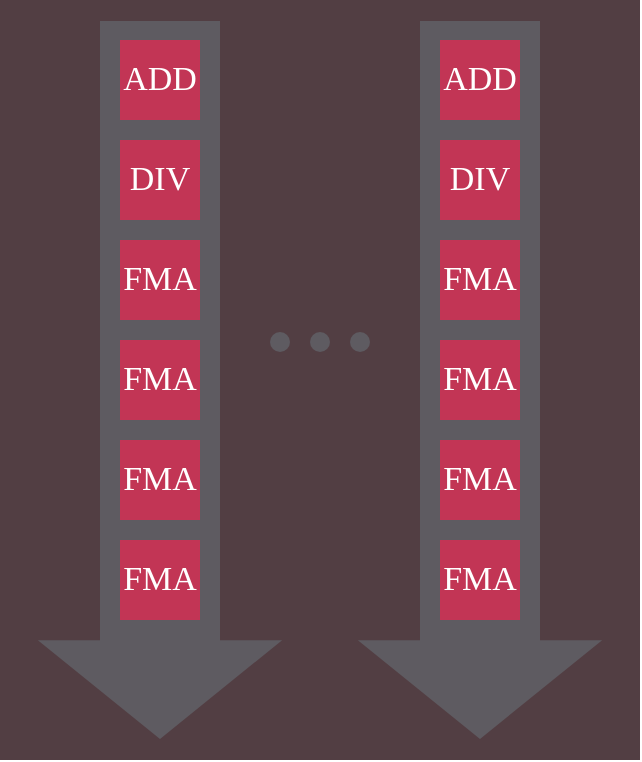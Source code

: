 <mxfile>
    <diagram id="zBbb_w2fufU70cdOGtND" name="1 oldal">
        <mxGraphModel dx="1397" dy="443" grid="1" gridSize="10" guides="1" tooltips="1" connect="1" arrows="1" fold="1" page="0" pageScale="1" pageWidth="660" pageHeight="610" background="none" math="0" shadow="0">
            <root>
                <mxCell id="0"/>
                <mxCell id="1" parent="0"/>
                <mxCell id="6009" value="" style="rounded=0;whiteSpace=wrap;html=1;fillColor=#523E43;fontColor=#FFFFFF;strokeColor=none;container=0;" vertex="1" parent="1">
                    <mxGeometry width="320" height="380" as="geometry"/>
                </mxCell>
                <mxCell id="5985" value="" style="group" vertex="1" connectable="0" parent="1">
                    <mxGeometry x="60" y="10" width="40" height="360" as="geometry"/>
                </mxCell>
                <mxCell id="5947" value="" style="shape=flexArrow;endArrow=classic;html=1;width=60;endSize=16.143;endWidth=61.143;strokeColor=none;fillColor=#5E5B61;startWidth=76.327;startSize=14.046;" edge="1" parent="5985">
                    <mxGeometry width="50" height="50" relative="1" as="geometry">
                        <mxPoint x="20" as="sourcePoint"/>
                        <mxPoint x="20" y="360" as="targetPoint"/>
                    </mxGeometry>
                </mxCell>
                <mxCell id="5951" value="" style="group" vertex="1" connectable="0" parent="5985">
                    <mxGeometry y="10" width="40" height="40" as="geometry"/>
                </mxCell>
                <mxCell id="5948" value="" style="rounded=0;whiteSpace=wrap;html=1;fillColor=#C23555;strokeColor=none;fontColor=#FFFFFF;" vertex="1" parent="5951">
                    <mxGeometry width="40" height="40" as="geometry"/>
                </mxCell>
                <mxCell id="5950" value="&lt;font face=&quot;Klavika&quot; style=&quot;font-size: 17px;&quot;&gt;ADD&lt;/font&gt;" style="text;html=1;strokeColor=none;fillColor=none;align=center;verticalAlign=middle;whiteSpace=wrap;rounded=0;fontSize=17;fontColor=#FFFFFF;" vertex="1" parent="5951">
                    <mxGeometry y="5" width="40" height="30" as="geometry"/>
                </mxCell>
                <mxCell id="5952" value="FM" style="group" vertex="1" connectable="0" parent="5985">
                    <mxGeometry y="110" width="40" height="40" as="geometry"/>
                </mxCell>
                <mxCell id="5953" value="" style="rounded=0;whiteSpace=wrap;html=1;fillColor=#C23555;strokeColor=none;fontColor=#FFFFFF;" vertex="1" parent="5952">
                    <mxGeometry width="40" height="40" as="geometry"/>
                </mxCell>
                <mxCell id="5954" value="&lt;font face=&quot;Klavika&quot; style=&quot;font-size: 17px;&quot;&gt;FMA&lt;/font&gt;" style="text;html=1;strokeColor=none;fillColor=none;align=center;verticalAlign=middle;whiteSpace=wrap;rounded=0;fontSize=17;fontColor=#FFFFFF;" vertex="1" parent="5952">
                    <mxGeometry y="5" width="40" height="30" as="geometry"/>
                </mxCell>
                <mxCell id="5955" value="FM" style="group" vertex="1" connectable="0" parent="5985">
                    <mxGeometry y="160" width="40" height="40" as="geometry"/>
                </mxCell>
                <mxCell id="5956" value="" style="rounded=0;whiteSpace=wrap;html=1;fillColor=#C23555;strokeColor=none;fontColor=#FFFFFF;" vertex="1" parent="5955">
                    <mxGeometry width="40" height="40" as="geometry"/>
                </mxCell>
                <mxCell id="5957" value="&lt;font face=&quot;Klavika&quot; style=&quot;font-size: 17px;&quot;&gt;FMA&lt;/font&gt;" style="text;html=1;strokeColor=none;fillColor=none;align=center;verticalAlign=middle;whiteSpace=wrap;rounded=0;fontSize=17;fontColor=#FFFFFF;" vertex="1" parent="5955">
                    <mxGeometry y="5" width="40" height="30" as="geometry"/>
                </mxCell>
                <mxCell id="5964" value="FM" style="group" vertex="1" connectable="0" parent="5985">
                    <mxGeometry y="210" width="40" height="40" as="geometry"/>
                </mxCell>
                <mxCell id="5965" value="" style="rounded=0;whiteSpace=wrap;html=1;fillColor=#C23555;strokeColor=none;fontColor=#FFFFFF;" vertex="1" parent="5964">
                    <mxGeometry width="40" height="40" as="geometry"/>
                </mxCell>
                <mxCell id="5966" value="&lt;font face=&quot;Klavika&quot; style=&quot;font-size: 17px;&quot;&gt;FMA&lt;/font&gt;" style="text;html=1;strokeColor=none;fillColor=none;align=center;verticalAlign=middle;whiteSpace=wrap;rounded=0;fontSize=17;fontColor=#FFFFFF;" vertex="1" parent="5964">
                    <mxGeometry y="5" width="40" height="30" as="geometry"/>
                </mxCell>
                <mxCell id="5967" value="FM" style="group" vertex="1" connectable="0" parent="5985">
                    <mxGeometry y="260" width="40" height="40" as="geometry"/>
                </mxCell>
                <mxCell id="5968" value="" style="rounded=0;whiteSpace=wrap;html=1;fillColor=#C23555;strokeColor=none;fontColor=#FFFFFF;" vertex="1" parent="5967">
                    <mxGeometry width="40" height="40" as="geometry"/>
                </mxCell>
                <mxCell id="5969" value="&lt;font face=&quot;Klavika&quot; style=&quot;font-size: 17px;&quot;&gt;FMA&lt;/font&gt;" style="text;html=1;strokeColor=none;fillColor=none;align=center;verticalAlign=middle;whiteSpace=wrap;rounded=0;fontSize=17;fontColor=#FFFFFF;" vertex="1" parent="5967">
                    <mxGeometry y="5" width="40" height="30" as="geometry"/>
                </mxCell>
                <mxCell id="5982" value="" style="group" vertex="1" connectable="0" parent="5985">
                    <mxGeometry y="60" width="40" height="40" as="geometry"/>
                </mxCell>
                <mxCell id="5983" value="" style="rounded=0;whiteSpace=wrap;html=1;fillColor=#C23555;strokeColor=none;fontColor=#FFFFFF;" vertex="1" parent="5982">
                    <mxGeometry width="40" height="40" as="geometry"/>
                </mxCell>
                <mxCell id="5984" value="&lt;font face=&quot;Klavika&quot; style=&quot;font-size: 17px;&quot;&gt;DIV&lt;/font&gt;" style="text;html=1;strokeColor=none;fillColor=none;align=center;verticalAlign=middle;whiteSpace=wrap;rounded=0;fontSize=17;fontColor=#FFFFFF;" vertex="1" parent="5982">
                    <mxGeometry y="5" width="40" height="30" as="geometry"/>
                </mxCell>
                <mxCell id="5986" value="" style="group" vertex="1" connectable="0" parent="1">
                    <mxGeometry x="220" y="10" width="40" height="360" as="geometry"/>
                </mxCell>
                <mxCell id="5987" value="" style="shape=flexArrow;endArrow=classic;html=1;width=60;endSize=16.143;endWidth=61.143;strokeColor=none;fillColor=#5E5B61;startWidth=76.327;startSize=14.046;" edge="1" parent="5986">
                    <mxGeometry width="50" height="50" relative="1" as="geometry">
                        <mxPoint x="20" as="sourcePoint"/>
                        <mxPoint x="20" y="360" as="targetPoint"/>
                    </mxGeometry>
                </mxCell>
                <mxCell id="5988" value="" style="group" vertex="1" connectable="0" parent="5986">
                    <mxGeometry y="10" width="40" height="40" as="geometry"/>
                </mxCell>
                <mxCell id="5989" value="" style="rounded=0;whiteSpace=wrap;html=1;fillColor=#C23555;strokeColor=none;fontColor=#FFFFFF;" vertex="1" parent="5988">
                    <mxGeometry width="40" height="40" as="geometry"/>
                </mxCell>
                <mxCell id="5990" value="&lt;font face=&quot;Klavika&quot; style=&quot;font-size: 17px;&quot;&gt;ADD&lt;/font&gt;" style="text;html=1;strokeColor=none;fillColor=none;align=center;verticalAlign=middle;whiteSpace=wrap;rounded=0;fontSize=17;fontColor=#FFFFFF;" vertex="1" parent="5988">
                    <mxGeometry y="5" width="40" height="30" as="geometry"/>
                </mxCell>
                <mxCell id="5991" value="FM" style="group" vertex="1" connectable="0" parent="5986">
                    <mxGeometry y="110" width="40" height="40" as="geometry"/>
                </mxCell>
                <mxCell id="5992" value="" style="rounded=0;whiteSpace=wrap;html=1;fillColor=#C23555;strokeColor=none;fontColor=#FFFFFF;" vertex="1" parent="5991">
                    <mxGeometry width="40" height="40" as="geometry"/>
                </mxCell>
                <mxCell id="5993" value="&lt;font face=&quot;Klavika&quot; style=&quot;font-size: 17px;&quot;&gt;FMA&lt;/font&gt;" style="text;html=1;strokeColor=none;fillColor=none;align=center;verticalAlign=middle;whiteSpace=wrap;rounded=0;fontSize=17;fontColor=#FFFFFF;" vertex="1" parent="5991">
                    <mxGeometry y="5" width="40" height="30" as="geometry"/>
                </mxCell>
                <mxCell id="5994" value="FM" style="group" vertex="1" connectable="0" parent="5986">
                    <mxGeometry y="160" width="40" height="40" as="geometry"/>
                </mxCell>
                <mxCell id="5995" value="" style="rounded=0;whiteSpace=wrap;html=1;fillColor=#C23555;strokeColor=none;fontColor=#FFFFFF;" vertex="1" parent="5994">
                    <mxGeometry width="40" height="40" as="geometry"/>
                </mxCell>
                <mxCell id="5996" value="&lt;font face=&quot;Klavika&quot; style=&quot;font-size: 17px;&quot;&gt;FMA&lt;/font&gt;" style="text;html=1;strokeColor=none;fillColor=none;align=center;verticalAlign=middle;whiteSpace=wrap;rounded=0;fontSize=17;fontColor=#FFFFFF;" vertex="1" parent="5994">
                    <mxGeometry y="5" width="40" height="30" as="geometry"/>
                </mxCell>
                <mxCell id="5997" value="FM" style="group" vertex="1" connectable="0" parent="5986">
                    <mxGeometry y="210" width="40" height="40" as="geometry"/>
                </mxCell>
                <mxCell id="5998" value="" style="rounded=0;whiteSpace=wrap;html=1;fillColor=#C23555;strokeColor=none;fontColor=#FFFFFF;" vertex="1" parent="5997">
                    <mxGeometry width="40" height="40" as="geometry"/>
                </mxCell>
                <mxCell id="5999" value="&lt;font face=&quot;Klavika&quot; style=&quot;font-size: 17px;&quot;&gt;FMA&lt;/font&gt;" style="text;html=1;strokeColor=none;fillColor=none;align=center;verticalAlign=middle;whiteSpace=wrap;rounded=0;fontSize=17;fontColor=#FFFFFF;" vertex="1" parent="5997">
                    <mxGeometry y="5" width="40" height="30" as="geometry"/>
                </mxCell>
                <mxCell id="6000" value="FM" style="group" vertex="1" connectable="0" parent="5986">
                    <mxGeometry y="260" width="40" height="40" as="geometry"/>
                </mxCell>
                <mxCell id="6001" value="" style="rounded=0;whiteSpace=wrap;html=1;fillColor=#C23555;strokeColor=none;fontColor=#FFFFFF;" vertex="1" parent="6000">
                    <mxGeometry width="40" height="40" as="geometry"/>
                </mxCell>
                <mxCell id="6002" value="&lt;font face=&quot;Klavika&quot; style=&quot;font-size: 17px;&quot;&gt;FMA&lt;/font&gt;" style="text;html=1;strokeColor=none;fillColor=none;align=center;verticalAlign=middle;whiteSpace=wrap;rounded=0;fontSize=17;fontColor=#FFFFFF;" vertex="1" parent="6000">
                    <mxGeometry y="5" width="40" height="30" as="geometry"/>
                </mxCell>
                <mxCell id="6003" value="" style="group" vertex="1" connectable="0" parent="5986">
                    <mxGeometry y="60" width="40" height="40" as="geometry"/>
                </mxCell>
                <mxCell id="6004" value="" style="rounded=0;whiteSpace=wrap;html=1;fillColor=#C23555;strokeColor=none;fontColor=#FFFFFF;" vertex="1" parent="6003">
                    <mxGeometry width="40" height="40" as="geometry"/>
                </mxCell>
                <mxCell id="6005" value="&lt;font face=&quot;Klavika&quot; style=&quot;font-size: 17px;&quot;&gt;DIV&lt;/font&gt;" style="text;html=1;strokeColor=none;fillColor=none;align=center;verticalAlign=middle;whiteSpace=wrap;rounded=0;fontSize=17;fontColor=#FFFFFF;" vertex="1" parent="6003">
                    <mxGeometry y="5" width="40" height="30" as="geometry"/>
                </mxCell>
                <mxCell id="6006" value="" style="ellipse;whiteSpace=wrap;html=1;aspect=fixed;labelBackgroundColor=default;endArrow=classic;fontSize=11;rounded=1;strokeColor=none;endSize=16.143;fillColor=#5E5B61;startSize=14.046;" vertex="1" parent="1">
                    <mxGeometry x="135" y="166" width="10" height="10" as="geometry"/>
                </mxCell>
                <mxCell id="6007" value="" style="ellipse;whiteSpace=wrap;html=1;aspect=fixed;labelBackgroundColor=default;endArrow=classic;fontSize=11;rounded=1;strokeColor=none;endSize=16.143;fillColor=#5E5B61;startSize=14.046;" vertex="1" parent="1">
                    <mxGeometry x="155" y="166" width="10" height="10" as="geometry"/>
                </mxCell>
                <mxCell id="6008" value="" style="ellipse;whiteSpace=wrap;html=1;aspect=fixed;labelBackgroundColor=default;endArrow=classic;fontSize=11;rounded=1;strokeColor=none;endSize=16.143;fillColor=#5E5B61;startSize=14.046;" vertex="1" parent="1">
                    <mxGeometry x="175" y="166" width="10" height="10" as="geometry"/>
                </mxCell>
            </root>
        </mxGraphModel>
    </diagram>
</mxfile>